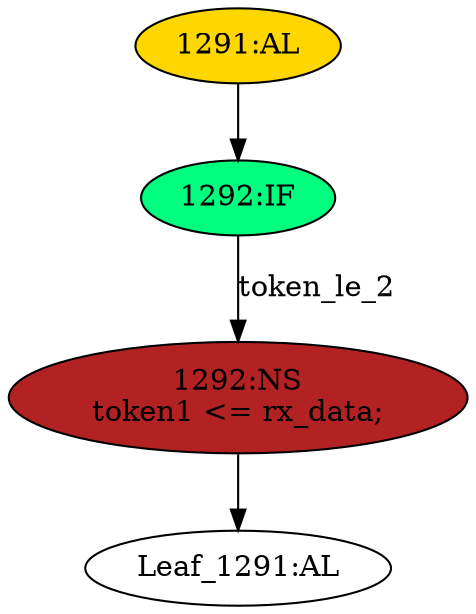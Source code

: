 strict digraph "" {
	node [label="\N"];
	"1292:IF"	 [ast="<pyverilog.vparser.ast.IfStatement object at 0x7f0647e572d0>",
		fillcolor=springgreen,
		label="1292:IF",
		statements="[]",
		style=filled,
		typ=IfStatement];
	"1292:NS"	 [ast="<pyverilog.vparser.ast.NonblockingSubstitution object at 0x7f0647e57390>",
		fillcolor=firebrick,
		label="1292:NS
token1 <= rx_data;",
		statements="[<pyverilog.vparser.ast.NonblockingSubstitution object at 0x7f0647e57390>]",
		style=filled,
		typ=NonblockingSubstitution];
	"1292:IF" -> "1292:NS"	 [cond="['token_le_2']",
		label=token_le_2,
		lineno=1292];
	"Leaf_1291:AL"	 [def_var="['token1']",
		label="Leaf_1291:AL"];
	"1292:NS" -> "Leaf_1291:AL"	 [cond="[]",
		lineno=None];
	"1291:AL"	 [ast="<pyverilog.vparser.ast.Always object at 0x7f0647e575d0>",
		clk_sens=True,
		fillcolor=gold,
		label="1291:AL",
		sens="['clk']",
		statements="[]",
		style=filled,
		typ=Always,
		use_var="['token_le_2', 'rx_data']"];
	"1291:AL" -> "1292:IF"	 [cond="[]",
		lineno=None];
}

